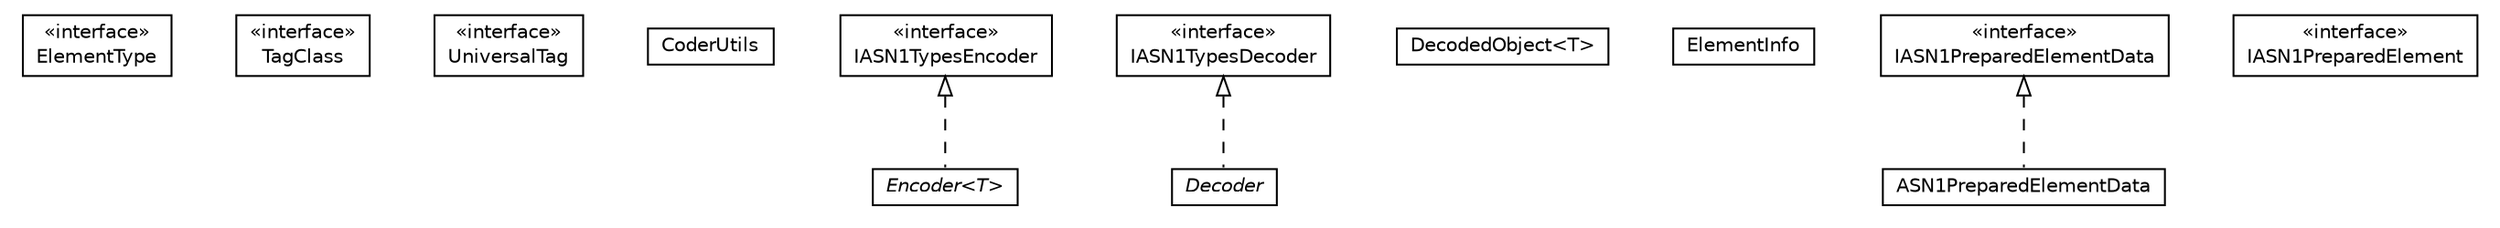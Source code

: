 #!/usr/local/bin/dot
#
# Class diagram 
# Generated by UMLGraph version R5_6-24-gf6e263 (http://www.umlgraph.org/)
#

digraph G {
	edge [fontname="Helvetica",fontsize=10,labelfontname="Helvetica",labelfontsize=10];
	node [fontname="Helvetica",fontsize=10,shape=plaintext];
	nodesep=0.25;
	ranksep=0.5;
	// org.universAAL.lddi.lib.ieeex73std.org.bn.coders.ElementType
	c5503 [label=<<table title="org.universAAL.lddi.lib.ieeex73std.org.bn.coders.ElementType" border="0" cellborder="1" cellspacing="0" cellpadding="2" port="p" href="./ElementType.html">
		<tr><td><table border="0" cellspacing="0" cellpadding="1">
<tr><td align="center" balign="center"> &#171;interface&#187; </td></tr>
<tr><td align="center" balign="center"> ElementType </td></tr>
		</table></td></tr>
		</table>>, URL="./ElementType.html", fontname="Helvetica", fontcolor="black", fontsize=10.0];
	// org.universAAL.lddi.lib.ieeex73std.org.bn.coders.TagClass
	c5504 [label=<<table title="org.universAAL.lddi.lib.ieeex73std.org.bn.coders.TagClass" border="0" cellborder="1" cellspacing="0" cellpadding="2" port="p" href="./TagClass.html">
		<tr><td><table border="0" cellspacing="0" cellpadding="1">
<tr><td align="center" balign="center"> &#171;interface&#187; </td></tr>
<tr><td align="center" balign="center"> TagClass </td></tr>
		</table></td></tr>
		</table>>, URL="./TagClass.html", fontname="Helvetica", fontcolor="black", fontsize=10.0];
	// org.universAAL.lddi.lib.ieeex73std.org.bn.coders.UniversalTag
	c5505 [label=<<table title="org.universAAL.lddi.lib.ieeex73std.org.bn.coders.UniversalTag" border="0" cellborder="1" cellspacing="0" cellpadding="2" port="p" href="./UniversalTag.html">
		<tr><td><table border="0" cellspacing="0" cellpadding="1">
<tr><td align="center" balign="center"> &#171;interface&#187; </td></tr>
<tr><td align="center" balign="center"> UniversalTag </td></tr>
		</table></td></tr>
		</table>>, URL="./UniversalTag.html", fontname="Helvetica", fontcolor="black", fontsize=10.0];
	// org.universAAL.lddi.lib.ieeex73std.org.bn.coders.CoderUtils
	c5506 [label=<<table title="org.universAAL.lddi.lib.ieeex73std.org.bn.coders.CoderUtils" border="0" cellborder="1" cellspacing="0" cellpadding="2" port="p" href="./CoderUtils.html">
		<tr><td><table border="0" cellspacing="0" cellpadding="1">
<tr><td align="center" balign="center"> CoderUtils </td></tr>
		</table></td></tr>
		</table>>, URL="./CoderUtils.html", fontname="Helvetica", fontcolor="black", fontsize=10.0];
	// org.universAAL.lddi.lib.ieeex73std.org.bn.coders.Encoder<T>
	c5507 [label=<<table title="org.universAAL.lddi.lib.ieeex73std.org.bn.coders.Encoder" border="0" cellborder="1" cellspacing="0" cellpadding="2" port="p" href="./Encoder.html">
		<tr><td><table border="0" cellspacing="0" cellpadding="1">
<tr><td align="center" balign="center"><font face="Helvetica-Oblique"> Encoder&lt;T&gt; </font></td></tr>
		</table></td></tr>
		</table>>, URL="./Encoder.html", fontname="Helvetica", fontcolor="black", fontsize=10.0];
	// org.universAAL.lddi.lib.ieeex73std.org.bn.coders.Decoder
	c5508 [label=<<table title="org.universAAL.lddi.lib.ieeex73std.org.bn.coders.Decoder" border="0" cellborder="1" cellspacing="0" cellpadding="2" port="p" href="./Decoder.html">
		<tr><td><table border="0" cellspacing="0" cellpadding="1">
<tr><td align="center" balign="center"><font face="Helvetica-Oblique"> Decoder </font></td></tr>
		</table></td></tr>
		</table>>, URL="./Decoder.html", fontname="Helvetica", fontcolor="black", fontsize=10.0];
	// org.universAAL.lddi.lib.ieeex73std.org.bn.coders.DecodedObject<T>
	c5509 [label=<<table title="org.universAAL.lddi.lib.ieeex73std.org.bn.coders.DecodedObject" border="0" cellborder="1" cellspacing="0" cellpadding="2" port="p" href="./DecodedObject.html">
		<tr><td><table border="0" cellspacing="0" cellpadding="1">
<tr><td align="center" balign="center"> DecodedObject&lt;T&gt; </td></tr>
		</table></td></tr>
		</table>>, URL="./DecodedObject.html", fontname="Helvetica", fontcolor="black", fontsize=10.0];
	// org.universAAL.lddi.lib.ieeex73std.org.bn.coders.IASN1TypesDecoder
	c5510 [label=<<table title="org.universAAL.lddi.lib.ieeex73std.org.bn.coders.IASN1TypesDecoder" border="0" cellborder="1" cellspacing="0" cellpadding="2" port="p" href="./IASN1TypesDecoder.html">
		<tr><td><table border="0" cellspacing="0" cellpadding="1">
<tr><td align="center" balign="center"> &#171;interface&#187; </td></tr>
<tr><td align="center" balign="center"> IASN1TypesDecoder </td></tr>
		</table></td></tr>
		</table>>, URL="./IASN1TypesDecoder.html", fontname="Helvetica", fontcolor="black", fontsize=10.0];
	// org.universAAL.lddi.lib.ieeex73std.org.bn.coders.ElementInfo
	c5511 [label=<<table title="org.universAAL.lddi.lib.ieeex73std.org.bn.coders.ElementInfo" border="0" cellborder="1" cellspacing="0" cellpadding="2" port="p" href="./ElementInfo.html">
		<tr><td><table border="0" cellspacing="0" cellpadding="1">
<tr><td align="center" balign="center"> ElementInfo </td></tr>
		</table></td></tr>
		</table>>, URL="./ElementInfo.html", fontname="Helvetica", fontcolor="black", fontsize=10.0];
	// org.universAAL.lddi.lib.ieeex73std.org.bn.coders.IASN1TypesEncoder
	c5512 [label=<<table title="org.universAAL.lddi.lib.ieeex73std.org.bn.coders.IASN1TypesEncoder" border="0" cellborder="1" cellspacing="0" cellpadding="2" port="p" href="./IASN1TypesEncoder.html">
		<tr><td><table border="0" cellspacing="0" cellpadding="1">
<tr><td align="center" balign="center"> &#171;interface&#187; </td></tr>
<tr><td align="center" balign="center"> IASN1TypesEncoder </td></tr>
		</table></td></tr>
		</table>>, URL="./IASN1TypesEncoder.html", fontname="Helvetica", fontcolor="black", fontsize=10.0];
	// org.universAAL.lddi.lib.ieeex73std.org.bn.coders.ASN1PreparedElementData
	c5513 [label=<<table title="org.universAAL.lddi.lib.ieeex73std.org.bn.coders.ASN1PreparedElementData" border="0" cellborder="1" cellspacing="0" cellpadding="2" port="p" href="./ASN1PreparedElementData.html">
		<tr><td><table border="0" cellspacing="0" cellpadding="1">
<tr><td align="center" balign="center"> ASN1PreparedElementData </td></tr>
		</table></td></tr>
		</table>>, URL="./ASN1PreparedElementData.html", fontname="Helvetica", fontcolor="black", fontsize=10.0];
	// org.universAAL.lddi.lib.ieeex73std.org.bn.coders.IASN1PreparedElementData
	c5514 [label=<<table title="org.universAAL.lddi.lib.ieeex73std.org.bn.coders.IASN1PreparedElementData" border="0" cellborder="1" cellspacing="0" cellpadding="2" port="p" href="./IASN1PreparedElementData.html">
		<tr><td><table border="0" cellspacing="0" cellpadding="1">
<tr><td align="center" balign="center"> &#171;interface&#187; </td></tr>
<tr><td align="center" balign="center"> IASN1PreparedElementData </td></tr>
		</table></td></tr>
		</table>>, URL="./IASN1PreparedElementData.html", fontname="Helvetica", fontcolor="black", fontsize=10.0];
	// org.universAAL.lddi.lib.ieeex73std.org.bn.coders.IASN1PreparedElement
	c5515 [label=<<table title="org.universAAL.lddi.lib.ieeex73std.org.bn.coders.IASN1PreparedElement" border="0" cellborder="1" cellspacing="0" cellpadding="2" port="p" href="./IASN1PreparedElement.html">
		<tr><td><table border="0" cellspacing="0" cellpadding="1">
<tr><td align="center" balign="center"> &#171;interface&#187; </td></tr>
<tr><td align="center" balign="center"> IASN1PreparedElement </td></tr>
		</table></td></tr>
		</table>>, URL="./IASN1PreparedElement.html", fontname="Helvetica", fontcolor="black", fontsize=10.0];
	//org.universAAL.lddi.lib.ieeex73std.org.bn.coders.Encoder<T> implements org.universAAL.lddi.lib.ieeex73std.org.bn.coders.IASN1TypesEncoder
	c5512:p -> c5507:p [dir=back,arrowtail=empty,style=dashed];
	//org.universAAL.lddi.lib.ieeex73std.org.bn.coders.Decoder implements org.universAAL.lddi.lib.ieeex73std.org.bn.coders.IASN1TypesDecoder
	c5510:p -> c5508:p [dir=back,arrowtail=empty,style=dashed];
	//org.universAAL.lddi.lib.ieeex73std.org.bn.coders.ASN1PreparedElementData implements org.universAAL.lddi.lib.ieeex73std.org.bn.coders.IASN1PreparedElementData
	c5514:p -> c5513:p [dir=back,arrowtail=empty,style=dashed];
}

